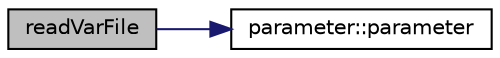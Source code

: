 digraph "readVarFile"
{
  edge [fontname="Helvetica",fontsize="10",labelfontname="Helvetica",labelfontsize="10"];
  node [fontname="Helvetica",fontsize="10",shape=record];
  rankdir="LR";
  Node1 [label="readVarFile",height=0.2,width=0.4,color="black", fillcolor="grey75", style="filled", fontcolor="black"];
  Node1 -> Node2 [color="midnightblue",fontsize="10",style="solid",fontname="Helvetica"];
  Node2 [label="parameter::parameter",height=0.2,width=0.4,color="black", fillcolor="white", style="filled",URL="$d5/d4e/classparameter.html#a7a4cfcd74abc9c0036b5ec48a33bbc2a"];
}
